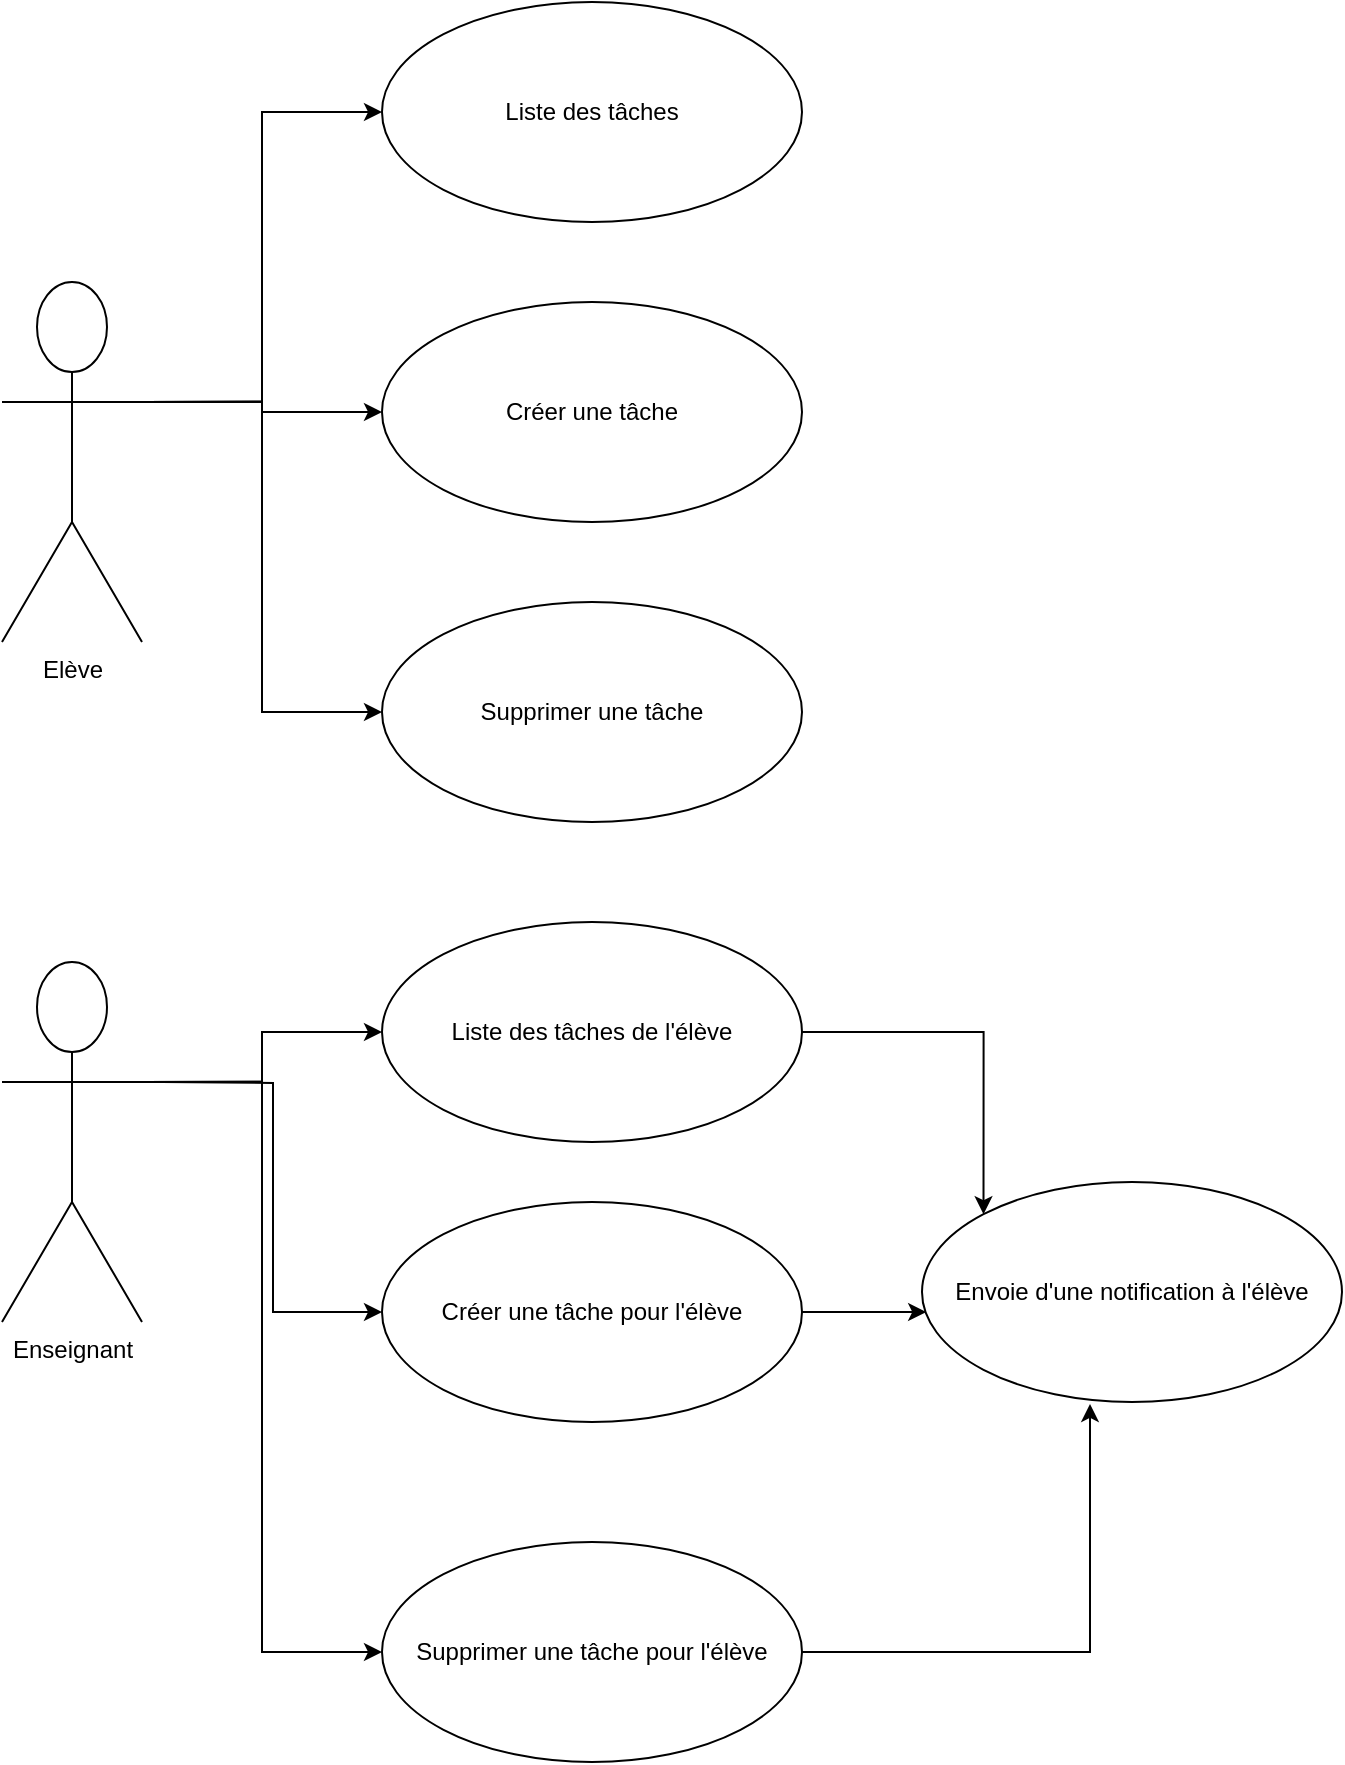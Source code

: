 <mxfile version="20.0.4" type="device"><diagram id="Wcxly14gl4sbpr4MrBGV" name="Page-1"><mxGraphModel dx="1220" dy="1065" grid="1" gridSize="10" guides="1" tooltips="1" connect="1" arrows="1" fold="1" page="1" pageScale="1" pageWidth="827" pageHeight="1169" math="0" shadow="0"><root><mxCell id="0"/><mxCell id="1" parent="0"/><mxCell id="9S69koTQ_SsyiMGJffAF-6" style="edgeStyle=orthogonalEdgeStyle;rounded=0;orthogonalLoop=1;jettySize=auto;html=1;entryX=0;entryY=0.5;entryDx=0;entryDy=0;exitX=1;exitY=0.333;exitDx=0;exitDy=0;exitPerimeter=0;" edge="1" parent="1" source="9S69koTQ_SsyiMGJffAF-1" target="9S69koTQ_SsyiMGJffAF-5"><mxGeometry relative="1" as="geometry"/></mxCell><mxCell id="9S69koTQ_SsyiMGJffAF-7" style="edgeStyle=orthogonalEdgeStyle;rounded=0;orthogonalLoop=1;jettySize=auto;html=1;entryX=0;entryY=0.5;entryDx=0;entryDy=0;exitX=1;exitY=0.333;exitDx=0;exitDy=0;exitPerimeter=0;" edge="1" parent="1" source="9S69koTQ_SsyiMGJffAF-1" target="9S69koTQ_SsyiMGJffAF-3"><mxGeometry relative="1" as="geometry"/></mxCell><mxCell id="9S69koTQ_SsyiMGJffAF-8" style="edgeStyle=orthogonalEdgeStyle;rounded=0;orthogonalLoop=1;jettySize=auto;html=1;entryX=0;entryY=0.5;entryDx=0;entryDy=0;exitX=1;exitY=0.333;exitDx=0;exitDy=0;exitPerimeter=0;" edge="1" parent="1" source="9S69koTQ_SsyiMGJffAF-1" target="9S69koTQ_SsyiMGJffAF-4"><mxGeometry relative="1" as="geometry"/></mxCell><mxCell id="9S69koTQ_SsyiMGJffAF-1" value="Elève" style="shape=umlActor;verticalLabelPosition=bottom;verticalAlign=top;html=1;outlineConnect=0;" vertex="1" parent="1"><mxGeometry x="60" y="180" width="70" height="180" as="geometry"/></mxCell><mxCell id="9S69koTQ_SsyiMGJffAF-21" style="edgeStyle=orthogonalEdgeStyle;rounded=0;orthogonalLoop=1;jettySize=auto;html=1;entryX=0;entryY=0.5;entryDx=0;entryDy=0;exitX=1;exitY=0.333;exitDx=0;exitDy=0;exitPerimeter=0;" edge="1" parent="1" source="9S69koTQ_SsyiMGJffAF-2" target="9S69koTQ_SsyiMGJffAF-13"><mxGeometry relative="1" as="geometry"/></mxCell><mxCell id="9S69koTQ_SsyiMGJffAF-22" style="edgeStyle=orthogonalEdgeStyle;rounded=0;orthogonalLoop=1;jettySize=auto;html=1;entryX=0;entryY=0.5;entryDx=0;entryDy=0;" edge="1" parent="1" target="9S69koTQ_SsyiMGJffAF-14"><mxGeometry relative="1" as="geometry"><mxPoint x="140" y="580" as="sourcePoint"/></mxGeometry></mxCell><mxCell id="9S69koTQ_SsyiMGJffAF-23" style="edgeStyle=orthogonalEdgeStyle;rounded=0;orthogonalLoop=1;jettySize=auto;html=1;entryX=0;entryY=0.5;entryDx=0;entryDy=0;exitX=1;exitY=0.333;exitDx=0;exitDy=0;exitPerimeter=0;" edge="1" parent="1" source="9S69koTQ_SsyiMGJffAF-2" target="9S69koTQ_SsyiMGJffAF-15"><mxGeometry relative="1" as="geometry"/></mxCell><mxCell id="9S69koTQ_SsyiMGJffAF-2" value="Enseignant" style="shape=umlActor;verticalLabelPosition=bottom;verticalAlign=top;html=1;outlineConnect=0;" vertex="1" parent="1"><mxGeometry x="60" y="520" width="70" height="180" as="geometry"/></mxCell><mxCell id="9S69koTQ_SsyiMGJffAF-3" value="Créer une tâche" style="ellipse;whiteSpace=wrap;html=1;" vertex="1" parent="1"><mxGeometry x="250" y="190" width="210" height="110" as="geometry"/></mxCell><mxCell id="9S69koTQ_SsyiMGJffAF-4" value="Supprimer une tâche" style="ellipse;whiteSpace=wrap;html=1;" vertex="1" parent="1"><mxGeometry x="250" y="340" width="210" height="110" as="geometry"/></mxCell><mxCell id="9S69koTQ_SsyiMGJffAF-5" value="Liste des tâches" style="ellipse;whiteSpace=wrap;html=1;" vertex="1" parent="1"><mxGeometry x="250" y="40" width="210" height="110" as="geometry"/></mxCell><mxCell id="9S69koTQ_SsyiMGJffAF-18" style="edgeStyle=orthogonalEdgeStyle;rounded=0;orthogonalLoop=1;jettySize=auto;html=1;entryX=0;entryY=0;entryDx=0;entryDy=0;" edge="1" parent="1" source="9S69koTQ_SsyiMGJffAF-13" target="9S69koTQ_SsyiMGJffAF-16"><mxGeometry relative="1" as="geometry"/></mxCell><mxCell id="9S69koTQ_SsyiMGJffAF-13" value="Liste des tâches de l'élève" style="ellipse;whiteSpace=wrap;html=1;" vertex="1" parent="1"><mxGeometry x="250" y="500" width="210" height="110" as="geometry"/></mxCell><mxCell id="9S69koTQ_SsyiMGJffAF-17" style="edgeStyle=orthogonalEdgeStyle;rounded=0;orthogonalLoop=1;jettySize=auto;html=1;entryX=0.01;entryY=0.591;entryDx=0;entryDy=0;entryPerimeter=0;" edge="1" parent="1" source="9S69koTQ_SsyiMGJffAF-14" target="9S69koTQ_SsyiMGJffAF-16"><mxGeometry relative="1" as="geometry"/></mxCell><mxCell id="9S69koTQ_SsyiMGJffAF-14" value="Créer une tâche pour l'élève" style="ellipse;whiteSpace=wrap;html=1;" vertex="1" parent="1"><mxGeometry x="250" y="640" width="210" height="110" as="geometry"/></mxCell><mxCell id="9S69koTQ_SsyiMGJffAF-19" style="edgeStyle=orthogonalEdgeStyle;rounded=0;orthogonalLoop=1;jettySize=auto;html=1;entryX=0.4;entryY=1.009;entryDx=0;entryDy=0;entryPerimeter=0;" edge="1" parent="1" source="9S69koTQ_SsyiMGJffAF-15" target="9S69koTQ_SsyiMGJffAF-16"><mxGeometry relative="1" as="geometry"/></mxCell><mxCell id="9S69koTQ_SsyiMGJffAF-15" value="Supprimer une tâche pour l'élève" style="ellipse;whiteSpace=wrap;html=1;" vertex="1" parent="1"><mxGeometry x="250" y="810" width="210" height="110" as="geometry"/></mxCell><mxCell id="9S69koTQ_SsyiMGJffAF-16" value="Envoie d'une notification à l'élève" style="ellipse;whiteSpace=wrap;html=1;" vertex="1" parent="1"><mxGeometry x="520" y="630" width="210" height="110" as="geometry"/></mxCell></root></mxGraphModel></diagram></mxfile>